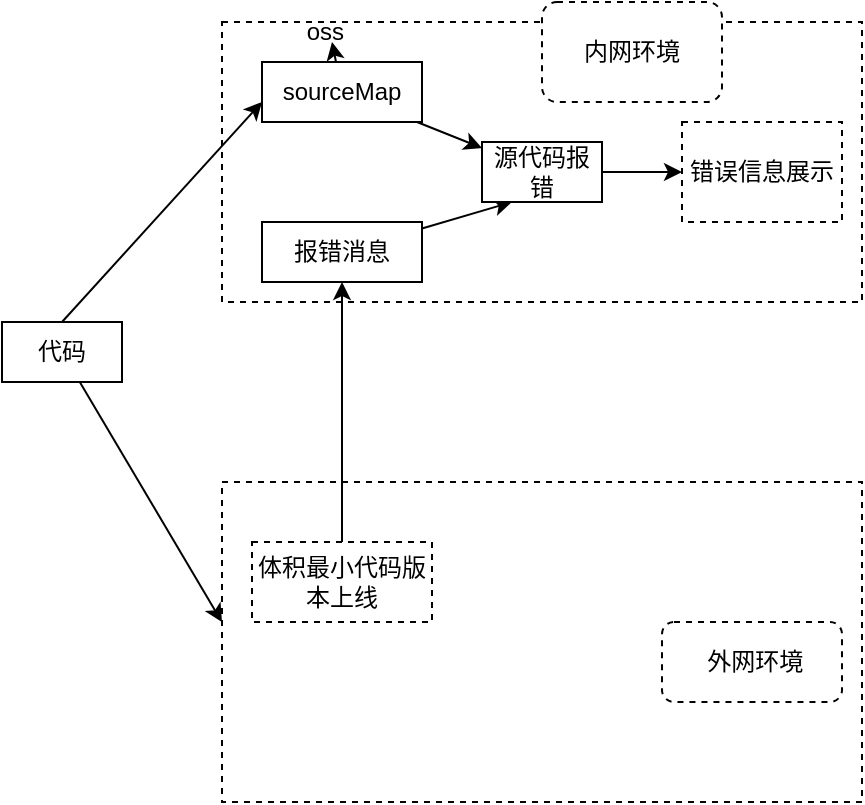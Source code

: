 <mxfile>
    <diagram id="qRydptRxvEfCerFSdHn9" name="第 1 页">
        <mxGraphModel dx="1074" dy="1046" grid="1" gridSize="10" guides="1" tooltips="1" connect="1" arrows="1" fold="1" page="1" pageScale="1" pageWidth="827" pageHeight="1169" math="0" shadow="0">
            <root>
                <mxCell id="0"/>
                <mxCell id="1" parent="0"/>
                <mxCell id="12" style="edgeStyle=none;html=1;entryX=0;entryY=0.438;entryDx=0;entryDy=0;entryPerimeter=0;fontSize=12;" edge="1" parent="1" source="2" target="5">
                    <mxGeometry relative="1" as="geometry"/>
                </mxCell>
                <mxCell id="2" value="代码" style="rounded=0;whiteSpace=wrap;html=1;" vertex="1" parent="1">
                    <mxGeometry x="10" y="490" width="60" height="30" as="geometry"/>
                </mxCell>
                <mxCell id="4" value="" style="rounded=0;whiteSpace=wrap;html=1;dashed=1;" vertex="1" parent="1">
                    <mxGeometry x="120" y="340" width="320" height="140" as="geometry"/>
                </mxCell>
                <mxCell id="5" value="" style="rounded=0;whiteSpace=wrap;html=1;dashed=1;" vertex="1" parent="1">
                    <mxGeometry x="120" y="570" width="320" height="160" as="geometry"/>
                </mxCell>
                <mxCell id="8" style="edgeStyle=none;html=1;entryX=0.75;entryY=1;entryDx=0;entryDy=0;" edge="1" parent="1" source="6" target="7">
                    <mxGeometry relative="1" as="geometry"/>
                </mxCell>
                <mxCell id="19" style="edgeStyle=none;html=1;fontSize=12;" edge="1" parent="1" source="6" target="10">
                    <mxGeometry relative="1" as="geometry"/>
                </mxCell>
                <mxCell id="6" value="sourceMap" style="rounded=0;whiteSpace=wrap;html=1;" vertex="1" parent="1">
                    <mxGeometry x="140" y="360" width="80" height="30" as="geometry"/>
                </mxCell>
                <mxCell id="7" value="&amp;nbsp;oss" style="text;html=1;strokeColor=none;fillColor=none;align=center;verticalAlign=middle;whiteSpace=wrap;rounded=0;" vertex="1" parent="1">
                    <mxGeometry x="160" y="340" width="20" height="10" as="geometry"/>
                </mxCell>
                <mxCell id="18" style="edgeStyle=none;html=1;entryX=0.25;entryY=1;entryDx=0;entryDy=0;fontSize=12;" edge="1" parent="1" source="9" target="10">
                    <mxGeometry relative="1" as="geometry"/>
                </mxCell>
                <mxCell id="9" value="报错消息" style="rounded=0;whiteSpace=wrap;html=1;" vertex="1" parent="1">
                    <mxGeometry x="140" y="440" width="80" height="30" as="geometry"/>
                </mxCell>
                <mxCell id="29" value="" style="edgeStyle=none;html=1;fontSize=12;" edge="1" parent="1" source="10" target="26">
                    <mxGeometry relative="1" as="geometry"/>
                </mxCell>
                <mxCell id="10" value="&lt;font style=&quot;font-size: 12px;&quot;&gt;源代码报错&lt;/font&gt;" style="rounded=0;whiteSpace=wrap;html=1;" vertex="1" parent="1">
                    <mxGeometry x="250" y="400" width="60" height="30" as="geometry"/>
                </mxCell>
                <mxCell id="17" style="edgeStyle=none;html=1;fontSize=12;" edge="1" parent="1" source="16" target="9">
                    <mxGeometry relative="1" as="geometry"/>
                </mxCell>
                <mxCell id="16" value="体积最小代码版本上线" style="rounded=0;whiteSpace=wrap;html=1;dashed=1;fontSize=12;" vertex="1" parent="1">
                    <mxGeometry x="135" y="600" width="90" height="40" as="geometry"/>
                </mxCell>
                <mxCell id="23" value="" style="endArrow=classic;html=1;fontSize=12;exitX=0.5;exitY=0;exitDx=0;exitDy=0;" edge="1" parent="1" source="2">
                    <mxGeometry width="50" height="50" relative="1" as="geometry">
                        <mxPoint x="40" y="480" as="sourcePoint"/>
                        <mxPoint x="140" y="380" as="targetPoint"/>
                    </mxGeometry>
                </mxCell>
                <mxCell id="24" value="&amp;nbsp;外网环境" style="rounded=1;whiteSpace=wrap;html=1;dashed=1;fontSize=12;" vertex="1" parent="1">
                    <mxGeometry x="340" y="640" width="90" height="40" as="geometry"/>
                </mxCell>
                <mxCell id="25" value="内网环境" style="rounded=1;whiteSpace=wrap;html=1;dashed=1;fontSize=12;" vertex="1" parent="1">
                    <mxGeometry x="280" y="330" width="90" height="50" as="geometry"/>
                </mxCell>
                <mxCell id="26" value="错误信息展示" style="rounded=0;whiteSpace=wrap;html=1;dashed=1;fontSize=12;" vertex="1" parent="1">
                    <mxGeometry x="350" y="390" width="80" height="50" as="geometry"/>
                </mxCell>
            </root>
        </mxGraphModel>
    </diagram>
</mxfile>